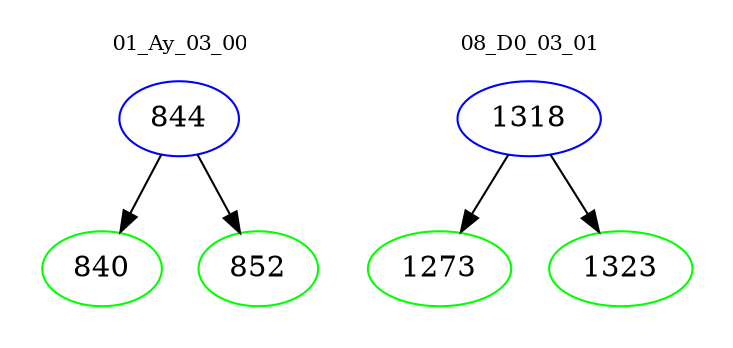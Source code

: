 digraph{
subgraph cluster_0 {
color = white
label = "01_Ay_03_00";
fontsize=10;
T0_844 [label="844", color="blue"]
T0_844 -> T0_840 [color="black"]
T0_840 [label="840", color="green"]
T0_844 -> T0_852 [color="black"]
T0_852 [label="852", color="green"]
}
subgraph cluster_1 {
color = white
label = "08_D0_03_01";
fontsize=10;
T1_1318 [label="1318", color="blue"]
T1_1318 -> T1_1273 [color="black"]
T1_1273 [label="1273", color="green"]
T1_1318 -> T1_1323 [color="black"]
T1_1323 [label="1323", color="green"]
}
}
